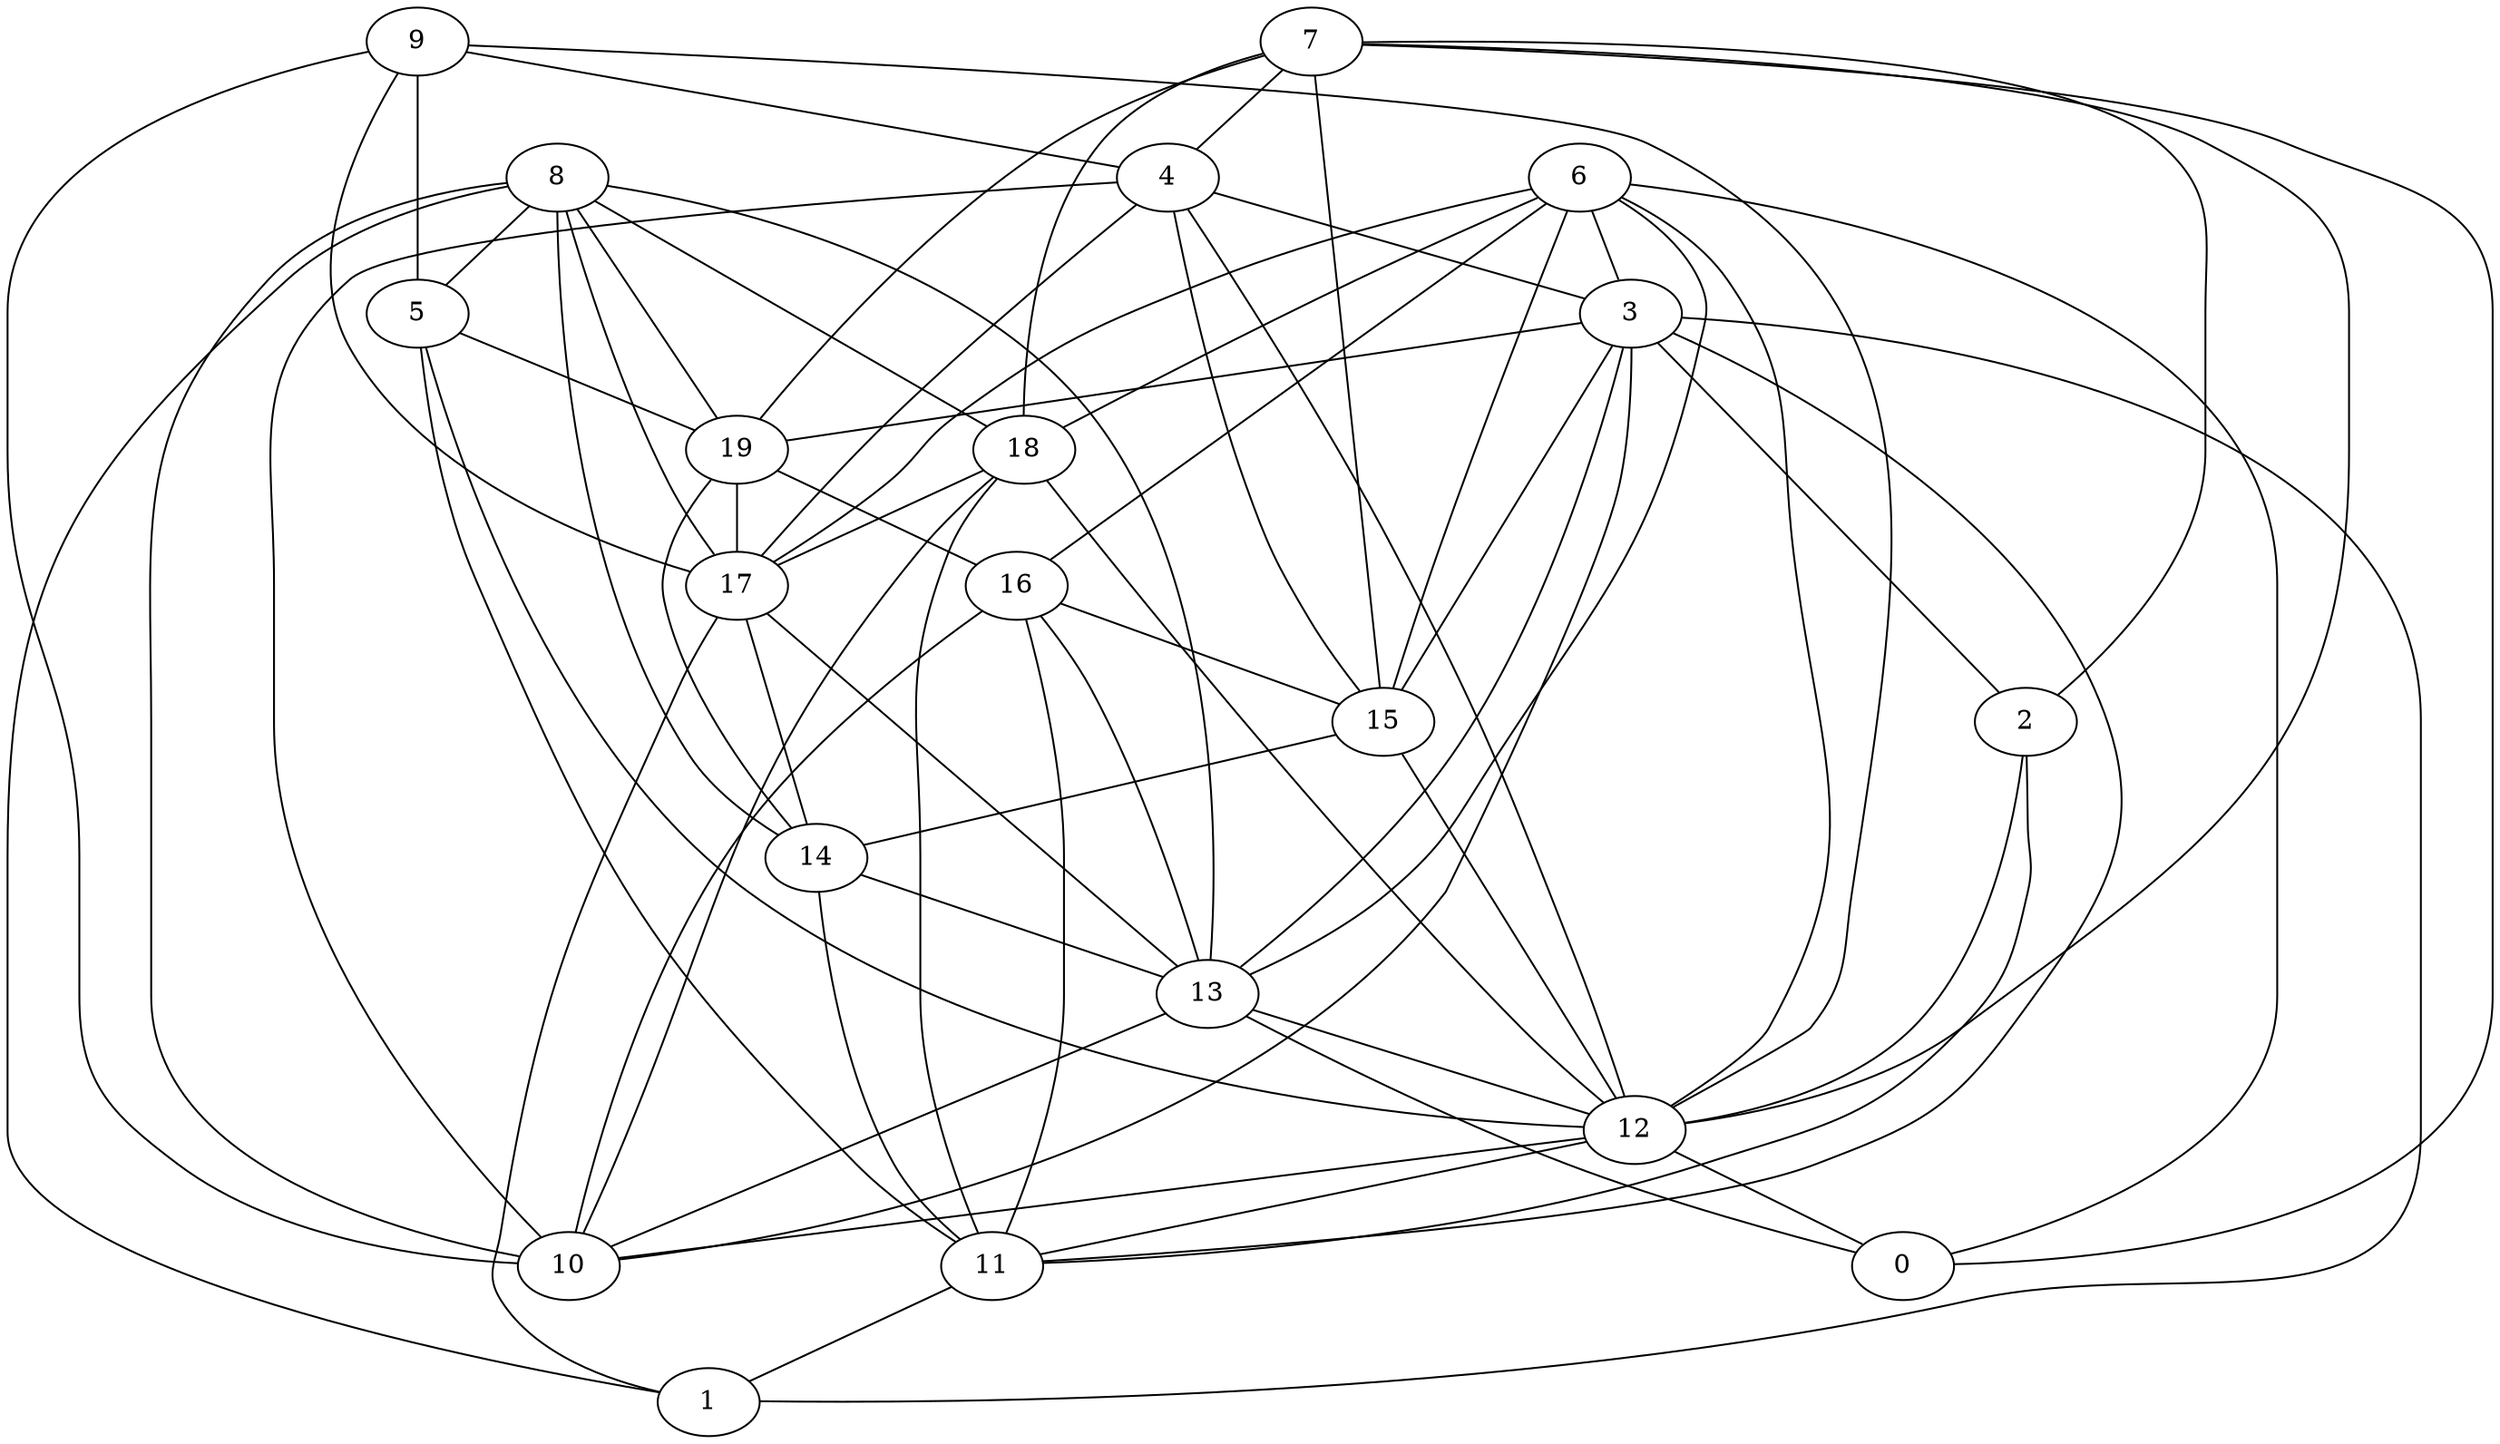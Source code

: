 digraph GG_graph {

subgraph G_graph {
edge [color = black]
"12" -> "0" [dir = none]
"12" -> "10" [dir = none]
"19" -> "16" [dir = none]
"6" -> "12" [dir = none]
"6" -> "18" [dir = none]
"6" -> "3" [dir = none]
"6" -> "17" [dir = none]
"6" -> "16" [dir = none]
"6" -> "0" [dir = none]
"8" -> "5" [dir = none]
"8" -> "18" [dir = none]
"8" -> "17" [dir = none]
"4" -> "12" [dir = none]
"4" -> "17" [dir = none]
"4" -> "15" [dir = none]
"5" -> "11" [dir = none]
"9" -> "10" [dir = none]
"9" -> "17" [dir = none]
"18" -> "11" [dir = none]
"18" -> "10" [dir = none]
"11" -> "1" [dir = none]
"14" -> "11" [dir = none]
"14" -> "13" [dir = none]
"13" -> "10" [dir = none]
"13" -> "0" [dir = none]
"13" -> "12" [dir = none]
"15" -> "12" [dir = none]
"3" -> "1" [dir = none]
"3" -> "11" [dir = none]
"3" -> "2" [dir = none]
"3" -> "19" [dir = none]
"16" -> "11" [dir = none]
"16" -> "10" [dir = none]
"2" -> "11" [dir = none]
"7" -> "18" [dir = none]
"7" -> "15" [dir = none]
"17" -> "1" [dir = none]
"17" -> "14" [dir = none]
"17" -> "13" [dir = none]
"7" -> "2" [dir = none]
"8" -> "13" [dir = none]
"8" -> "19" [dir = none]
"7" -> "4" [dir = none]
"9" -> "4" [dir = none]
"18" -> "12" [dir = none]
"3" -> "13" [dir = none]
"4" -> "3" [dir = none]
"19" -> "17" [dir = none]
"12" -> "11" [dir = none]
"2" -> "12" [dir = none]
"7" -> "12" [dir = none]
"8" -> "1" [dir = none]
"16" -> "15" [dir = none]
"3" -> "10" [dir = none]
"7" -> "0" [dir = none]
"4" -> "10" [dir = none]
"15" -> "14" [dir = none]
"19" -> "14" [dir = none]
"5" -> "19" [dir = none]
"7" -> "19" [dir = none]
"9" -> "5" [dir = none]
"16" -> "13" [dir = none]
"5" -> "12" [dir = none]
"8" -> "10" [dir = none]
"18" -> "17" [dir = none]
"6" -> "13" [dir = none]
"3" -> "15" [dir = none]
"8" -> "14" [dir = none]
"9" -> "12" [dir = none]
"6" -> "15" [dir = none]
}

}
